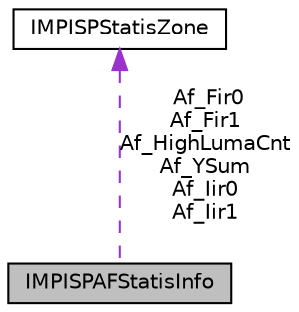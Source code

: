 digraph "IMPISPAFStatisInfo"
{
 // LATEX_PDF_SIZE
  edge [fontname="Helvetica",fontsize="10",labelfontname="Helvetica",labelfontsize="10"];
  node [fontname="Helvetica",fontsize="10",shape=record];
  Node1 [label="IMPISPAFStatisInfo",height=0.2,width=0.4,color="black", fillcolor="grey75", style="filled", fontcolor="black",tooltip="AF statistics info each area"];
  Node2 -> Node1 [dir="back",color="darkorchid3",fontsize="10",style="dashed",label=" Af_Fir0\nAf_Fir1\nAf_HighLumaCnt\nAf_YSum\nAf_Iir0\nAf_Iir1" ,fontname="Helvetica"];
  Node2 [label="IMPISPStatisZone",height=0.2,width=0.4,color="black", fillcolor="white", style="filled",URL="$struct_i_m_p_i_s_p_statis_zone.html",tooltip="各区域统计信息"];
}
